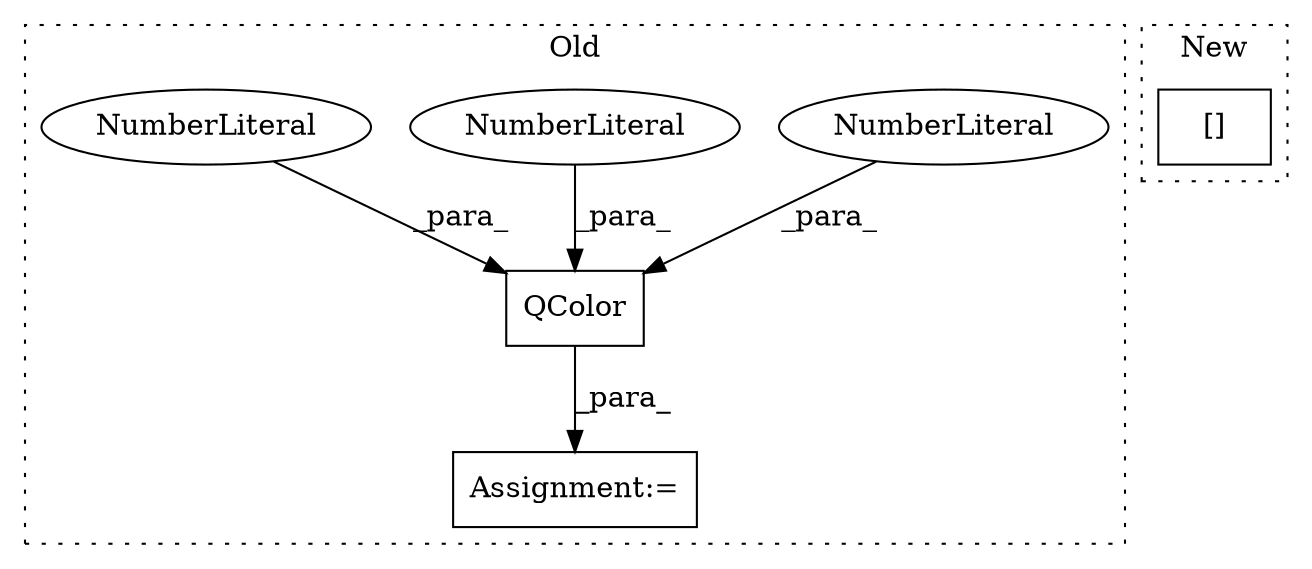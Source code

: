 digraph G {
subgraph cluster0 {
1 [label="QColor" a="32" s="8831,8849" l="7,1" shape="box"];
3 [label="NumberLiteral" a="34" s="8838" l="1" shape="ellipse"];
4 [label="NumberLiteral" a="34" s="8844" l="1" shape="ellipse"];
5 [label="NumberLiteral" a="34" s="8840" l="3" shape="ellipse"];
6 [label="Assignment:=" a="7" s="8760" l="1" shape="box"];
label = "Old";
style="dotted";
}
subgraph cluster1 {
2 [label="[]" a="2" s="9092,9111" l="18,1" shape="box"];
label = "New";
style="dotted";
}
1 -> 6 [label="_para_"];
3 -> 1 [label="_para_"];
4 -> 1 [label="_para_"];
5 -> 1 [label="_para_"];
}